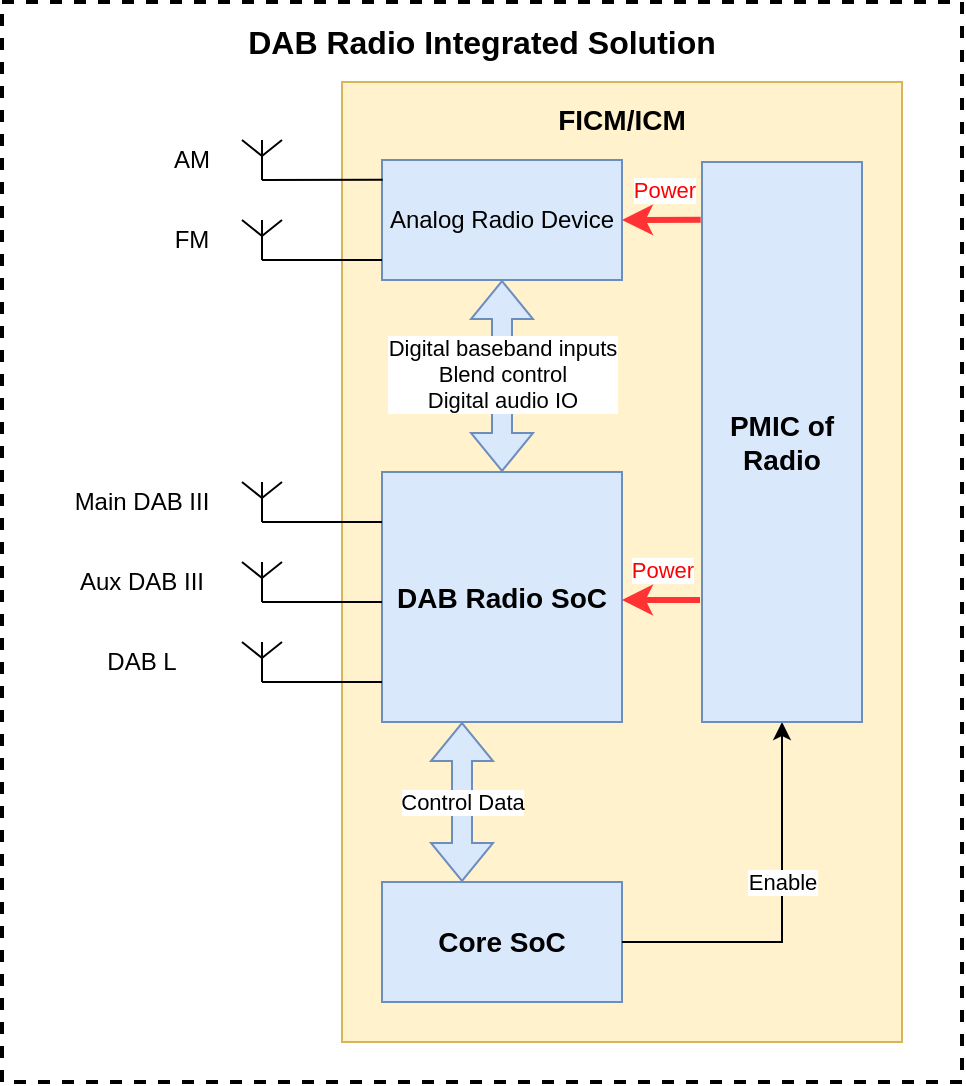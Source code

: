<mxfile version="22.1.2" type="device">
  <diagram name="Page-1" id="o_aSaVsK5E4mOsSdIn7d">
    <mxGraphModel dx="1226" dy="780" grid="1" gridSize="10" guides="1" tooltips="1" connect="1" arrows="1" fold="1" page="1" pageScale="1" pageWidth="1100" pageHeight="850" math="0" shadow="0">
      <root>
        <mxCell id="0" />
        <mxCell id="1" parent="0" />
        <mxCell id="gsh-KcDw_GJyRVOF4rT0-1" value="" style="rounded=0;whiteSpace=wrap;html=1;fillColor=none;dashed=1;strokeWidth=2;" vertex="1" parent="1">
          <mxGeometry x="280" y="40" width="480" height="540" as="geometry" />
        </mxCell>
        <mxCell id="gsh-KcDw_GJyRVOF4rT0-2" value="" style="rounded=0;whiteSpace=wrap;html=1;fillColor=#fff2cc;strokeColor=#d6b656;labelPosition=center;verticalLabelPosition=top;align=center;verticalAlign=bottom;" vertex="1" parent="1">
          <mxGeometry x="450" y="80" width="280" height="480" as="geometry" />
        </mxCell>
        <mxCell id="gsh-KcDw_GJyRVOF4rT0-3" value="Core SoC" style="rounded=0;whiteSpace=wrap;html=1;fillColor=#dae8fc;strokeColor=#6c8ebf;fontSize=14;fontStyle=1" vertex="1" parent="1">
          <mxGeometry x="470" y="480" width="120" height="60" as="geometry" />
        </mxCell>
        <mxCell id="gsh-KcDw_GJyRVOF4rT0-4" value="DAB Radio SoC" style="rounded=0;whiteSpace=wrap;html=1;fillColor=#dae8fc;strokeColor=#6c8ebf;fontSize=14;fontStyle=1" vertex="1" parent="1">
          <mxGeometry x="470" y="275" width="120" height="125" as="geometry" />
        </mxCell>
        <mxCell id="gsh-KcDw_GJyRVOF4rT0-5" value="" style="shape=flexArrow;endArrow=classic;startArrow=classic;html=1;rounded=0;fillColor=#dae8fc;strokeColor=#6c8ebf;" edge="1" parent="1">
          <mxGeometry width="100" height="100" relative="1" as="geometry">
            <mxPoint x="510" y="480" as="sourcePoint" />
            <mxPoint x="510" y="400" as="targetPoint" />
          </mxGeometry>
        </mxCell>
        <mxCell id="gsh-KcDw_GJyRVOF4rT0-6" value="Control Data" style="edgeLabel;html=1;align=center;verticalAlign=middle;resizable=0;points=[];" vertex="1" connectable="0" parent="gsh-KcDw_GJyRVOF4rT0-5">
          <mxGeometry x="0.546" y="-9" relative="1" as="geometry">
            <mxPoint x="-9" y="22" as="offset" />
          </mxGeometry>
        </mxCell>
        <mxCell id="gsh-KcDw_GJyRVOF4rT0-7" value="" style="endArrow=classic;html=1;rounded=0;exitX=1;exitY=0.5;exitDx=0;exitDy=0;entryX=0.5;entryY=1;entryDx=0;entryDy=0;" edge="1" parent="1" source="gsh-KcDw_GJyRVOF4rT0-3" target="gsh-KcDw_GJyRVOF4rT0-29">
          <mxGeometry width="50" height="50" relative="1" as="geometry">
            <mxPoint x="560" y="535" as="sourcePoint" />
            <mxPoint x="610" y="485" as="targetPoint" />
            <Array as="points">
              <mxPoint x="670" y="510" />
            </Array>
          </mxGeometry>
        </mxCell>
        <mxCell id="gsh-KcDw_GJyRVOF4rT0-8" value="Enable" style="edgeLabel;html=1;align=center;verticalAlign=middle;resizable=0;points=[];" vertex="1" connectable="0" parent="gsh-KcDw_GJyRVOF4rT0-7">
          <mxGeometry x="0.222" y="-2" relative="1" as="geometry">
            <mxPoint x="-2" y="6" as="offset" />
          </mxGeometry>
        </mxCell>
        <mxCell id="gsh-KcDw_GJyRVOF4rT0-9" value="Analog Radio Device" style="rounded=0;whiteSpace=wrap;html=1;fillColor=#dae8fc;strokeColor=#6c8ebf;" vertex="1" parent="1">
          <mxGeometry x="470" y="119" width="120" height="60" as="geometry" />
        </mxCell>
        <mxCell id="gsh-KcDw_GJyRVOF4rT0-10" value="" style="verticalLabelPosition=bottom;shadow=0;dashed=0;align=center;html=1;verticalAlign=top;shape=mxgraph.electrical.radio.aerial_-_antenna_1;" vertex="1" parent="1">
          <mxGeometry x="400" y="109" width="20" height="20" as="geometry" />
        </mxCell>
        <mxCell id="gsh-KcDw_GJyRVOF4rT0-11" value="" style="endArrow=none;html=1;rounded=0;exitX=0.5;exitY=1;exitDx=0;exitDy=0;exitPerimeter=0;entryX=0.003;entryY=0.165;entryDx=0;entryDy=0;entryPerimeter=0;" edge="1" parent="1" source="gsh-KcDw_GJyRVOF4rT0-10" target="gsh-KcDw_GJyRVOF4rT0-9">
          <mxGeometry width="50" height="50" relative="1" as="geometry">
            <mxPoint x="380" y="174" as="sourcePoint" />
            <mxPoint x="430" y="124" as="targetPoint" />
          </mxGeometry>
        </mxCell>
        <mxCell id="gsh-KcDw_GJyRVOF4rT0-12" value="" style="verticalLabelPosition=bottom;shadow=0;dashed=0;align=center;html=1;verticalAlign=top;shape=mxgraph.electrical.radio.aerial_-_antenna_1;" vertex="1" parent="1">
          <mxGeometry x="400" y="149" width="20" height="20" as="geometry" />
        </mxCell>
        <mxCell id="gsh-KcDw_GJyRVOF4rT0-13" value="" style="endArrow=none;html=1;rounded=0;exitX=0.5;exitY=1;exitDx=0;exitDy=0;exitPerimeter=0;entryX=0.003;entryY=0.165;entryDx=0;entryDy=0;entryPerimeter=0;" edge="1" parent="1" source="gsh-KcDw_GJyRVOF4rT0-12">
          <mxGeometry width="50" height="50" relative="1" as="geometry">
            <mxPoint x="380" y="214" as="sourcePoint" />
            <mxPoint x="470" y="169" as="targetPoint" />
          </mxGeometry>
        </mxCell>
        <mxCell id="gsh-KcDw_GJyRVOF4rT0-14" value="AM" style="text;strokeColor=none;align=center;fillColor=none;html=1;verticalAlign=middle;whiteSpace=wrap;rounded=0;" vertex="1" parent="1">
          <mxGeometry x="360" y="104" width="30" height="30" as="geometry" />
        </mxCell>
        <mxCell id="gsh-KcDw_GJyRVOF4rT0-15" value="FM" style="text;strokeColor=none;align=center;fillColor=none;html=1;verticalAlign=middle;whiteSpace=wrap;rounded=0;" vertex="1" parent="1">
          <mxGeometry x="360" y="144" width="30" height="30" as="geometry" />
        </mxCell>
        <mxCell id="gsh-KcDw_GJyRVOF4rT0-16" value="" style="endArrow=none;html=1;rounded=0;exitX=0.5;exitY=1;exitDx=0;exitDy=0;exitPerimeter=0;entryX=0.003;entryY=0.165;entryDx=0;entryDy=0;entryPerimeter=0;" edge="1" parent="1" source="gsh-KcDw_GJyRVOF4rT0-17">
          <mxGeometry width="50" height="50" relative="1" as="geometry">
            <mxPoint x="380" y="345" as="sourcePoint" />
            <mxPoint x="470" y="300" as="targetPoint" />
          </mxGeometry>
        </mxCell>
        <mxCell id="gsh-KcDw_GJyRVOF4rT0-17" value="" style="verticalLabelPosition=bottom;shadow=0;dashed=0;align=center;html=1;verticalAlign=top;shape=mxgraph.electrical.radio.aerial_-_antenna_1;" vertex="1" parent="1">
          <mxGeometry x="400" y="280" width="20" height="20" as="geometry" />
        </mxCell>
        <mxCell id="gsh-KcDw_GJyRVOF4rT0-18" value="" style="endArrow=none;html=1;rounded=0;exitX=0.5;exitY=1;exitDx=0;exitDy=0;exitPerimeter=0;entryX=0.003;entryY=0.165;entryDx=0;entryDy=0;entryPerimeter=0;" edge="1" parent="1" source="gsh-KcDw_GJyRVOF4rT0-19">
          <mxGeometry width="50" height="50" relative="1" as="geometry">
            <mxPoint x="380" y="385" as="sourcePoint" />
            <mxPoint x="470" y="340" as="targetPoint" />
          </mxGeometry>
        </mxCell>
        <mxCell id="gsh-KcDw_GJyRVOF4rT0-19" value="" style="verticalLabelPosition=bottom;shadow=0;dashed=0;align=center;html=1;verticalAlign=top;shape=mxgraph.electrical.radio.aerial_-_antenna_1;" vertex="1" parent="1">
          <mxGeometry x="400" y="320" width="20" height="20" as="geometry" />
        </mxCell>
        <mxCell id="gsh-KcDw_GJyRVOF4rT0-20" value="" style="endArrow=none;html=1;rounded=0;exitX=0.5;exitY=1;exitDx=0;exitDy=0;exitPerimeter=0;entryX=0.003;entryY=0.165;entryDx=0;entryDy=0;entryPerimeter=0;" edge="1" parent="1" source="gsh-KcDw_GJyRVOF4rT0-21">
          <mxGeometry width="50" height="50" relative="1" as="geometry">
            <mxPoint x="380" y="425" as="sourcePoint" />
            <mxPoint x="470" y="380" as="targetPoint" />
          </mxGeometry>
        </mxCell>
        <mxCell id="gsh-KcDw_GJyRVOF4rT0-21" value="" style="verticalLabelPosition=bottom;shadow=0;dashed=0;align=center;html=1;verticalAlign=top;shape=mxgraph.electrical.radio.aerial_-_antenna_1;" vertex="1" parent="1">
          <mxGeometry x="400" y="360" width="20" height="20" as="geometry" />
        </mxCell>
        <mxCell id="gsh-KcDw_GJyRVOF4rT0-22" value="Main DAB III" style="text;strokeColor=none;align=center;fillColor=none;html=1;verticalAlign=middle;whiteSpace=wrap;rounded=0;" vertex="1" parent="1">
          <mxGeometry x="310" y="280" width="80" height="20" as="geometry" />
        </mxCell>
        <mxCell id="gsh-KcDw_GJyRVOF4rT0-23" value="Aux DAB III" style="text;strokeColor=none;align=center;fillColor=none;html=1;verticalAlign=middle;whiteSpace=wrap;rounded=0;" vertex="1" parent="1">
          <mxGeometry x="310" y="320" width="80" height="20" as="geometry" />
        </mxCell>
        <mxCell id="gsh-KcDw_GJyRVOF4rT0-24" value="DAB L" style="text;strokeColor=none;align=center;fillColor=none;html=1;verticalAlign=middle;whiteSpace=wrap;rounded=0;" vertex="1" parent="1">
          <mxGeometry x="310" y="360" width="80" height="20" as="geometry" />
        </mxCell>
        <mxCell id="gsh-KcDw_GJyRVOF4rT0-25" value="" style="shape=flexArrow;endArrow=classic;startArrow=classic;html=1;rounded=0;fillColor=#dae8fc;strokeColor=#6c8ebf;entryX=0.5;entryY=1;entryDx=0;entryDy=0;" edge="1" parent="1" target="gsh-KcDw_GJyRVOF4rT0-9">
          <mxGeometry width="100" height="100" relative="1" as="geometry">
            <mxPoint x="530" y="275" as="sourcePoint" />
            <mxPoint x="529.66" y="215" as="targetPoint" />
          </mxGeometry>
        </mxCell>
        <mxCell id="gsh-KcDw_GJyRVOF4rT0-26" value="Digital baseband inputs&lt;br&gt;Blend control&lt;br&gt;Digital audio IO" style="edgeLabel;html=1;align=center;verticalAlign=middle;resizable=0;points=[];" vertex="1" connectable="0" parent="gsh-KcDw_GJyRVOF4rT0-25">
          <mxGeometry x="0.546" y="-9" relative="1" as="geometry">
            <mxPoint x="-9" y="25" as="offset" />
          </mxGeometry>
        </mxCell>
        <mxCell id="gsh-KcDw_GJyRVOF4rT0-27" value="DAB Radio Integrated Solution" style="text;strokeColor=none;align=center;fillColor=none;html=1;verticalAlign=middle;whiteSpace=wrap;rounded=0;fontSize=16;fontStyle=1" vertex="1" parent="1">
          <mxGeometry x="280" y="40" width="480" height="40" as="geometry" />
        </mxCell>
        <mxCell id="gsh-KcDw_GJyRVOF4rT0-28" value="FICM/ICM" style="text;strokeColor=none;align=center;fillColor=none;html=1;verticalAlign=middle;whiteSpace=wrap;rounded=0;fontSize=14;fontStyle=1" vertex="1" parent="1">
          <mxGeometry x="450" y="79" width="280" height="40" as="geometry" />
        </mxCell>
        <mxCell id="gsh-KcDw_GJyRVOF4rT0-29" value="PMIC of Radio" style="rounded=0;whiteSpace=wrap;html=1;fillColor=#dae8fc;strokeColor=#6c8ebf;fontSize=14;fontStyle=1" vertex="1" parent="1">
          <mxGeometry x="630" y="120" width="80" height="280" as="geometry" />
        </mxCell>
        <mxCell id="gsh-KcDw_GJyRVOF4rT0-30" value="" style="endArrow=classic;html=1;rounded=0;exitX=-0.008;exitY=0.103;exitDx=0;exitDy=0;exitPerimeter=0;entryX=1;entryY=0.5;entryDx=0;entryDy=0;strokeWidth=3;strokeColor=#FF3333;" edge="1" parent="1" source="gsh-KcDw_GJyRVOF4rT0-29" target="gsh-KcDw_GJyRVOF4rT0-9">
          <mxGeometry width="50" height="50" relative="1" as="geometry">
            <mxPoint x="769.28" y="468.25" as="sourcePoint" />
            <mxPoint x="769.28" y="390.25" as="targetPoint" />
          </mxGeometry>
        </mxCell>
        <mxCell id="gsh-KcDw_GJyRVOF4rT0-31" value="Power" style="edgeLabel;html=1;align=center;verticalAlign=middle;resizable=0;points=[];fontColor=#FF0000;" vertex="1" connectable="0" parent="gsh-KcDw_GJyRVOF4rT0-30">
          <mxGeometry x="0.222" y="-2" relative="1" as="geometry">
            <mxPoint x="5" y="-13" as="offset" />
          </mxGeometry>
        </mxCell>
        <mxCell id="gsh-KcDw_GJyRVOF4rT0-32" value="" style="endArrow=classic;html=1;rounded=0;exitX=-0.008;exitY=0.103;exitDx=0;exitDy=0;exitPerimeter=0;entryX=1;entryY=0.5;entryDx=0;entryDy=0;strokeWidth=3;strokeColor=#FF3333;" edge="1" parent="1">
          <mxGeometry width="50" height="50" relative="1" as="geometry">
            <mxPoint x="629" y="339" as="sourcePoint" />
            <mxPoint x="590" y="339" as="targetPoint" />
          </mxGeometry>
        </mxCell>
        <mxCell id="gsh-KcDw_GJyRVOF4rT0-33" value="Power" style="edgeLabel;html=1;align=center;verticalAlign=middle;resizable=0;points=[];fontColor=#FF0000;" vertex="1" connectable="0" parent="gsh-KcDw_GJyRVOF4rT0-32">
          <mxGeometry x="0.222" y="-2" relative="1" as="geometry">
            <mxPoint x="5" y="-13" as="offset" />
          </mxGeometry>
        </mxCell>
      </root>
    </mxGraphModel>
  </diagram>
</mxfile>
